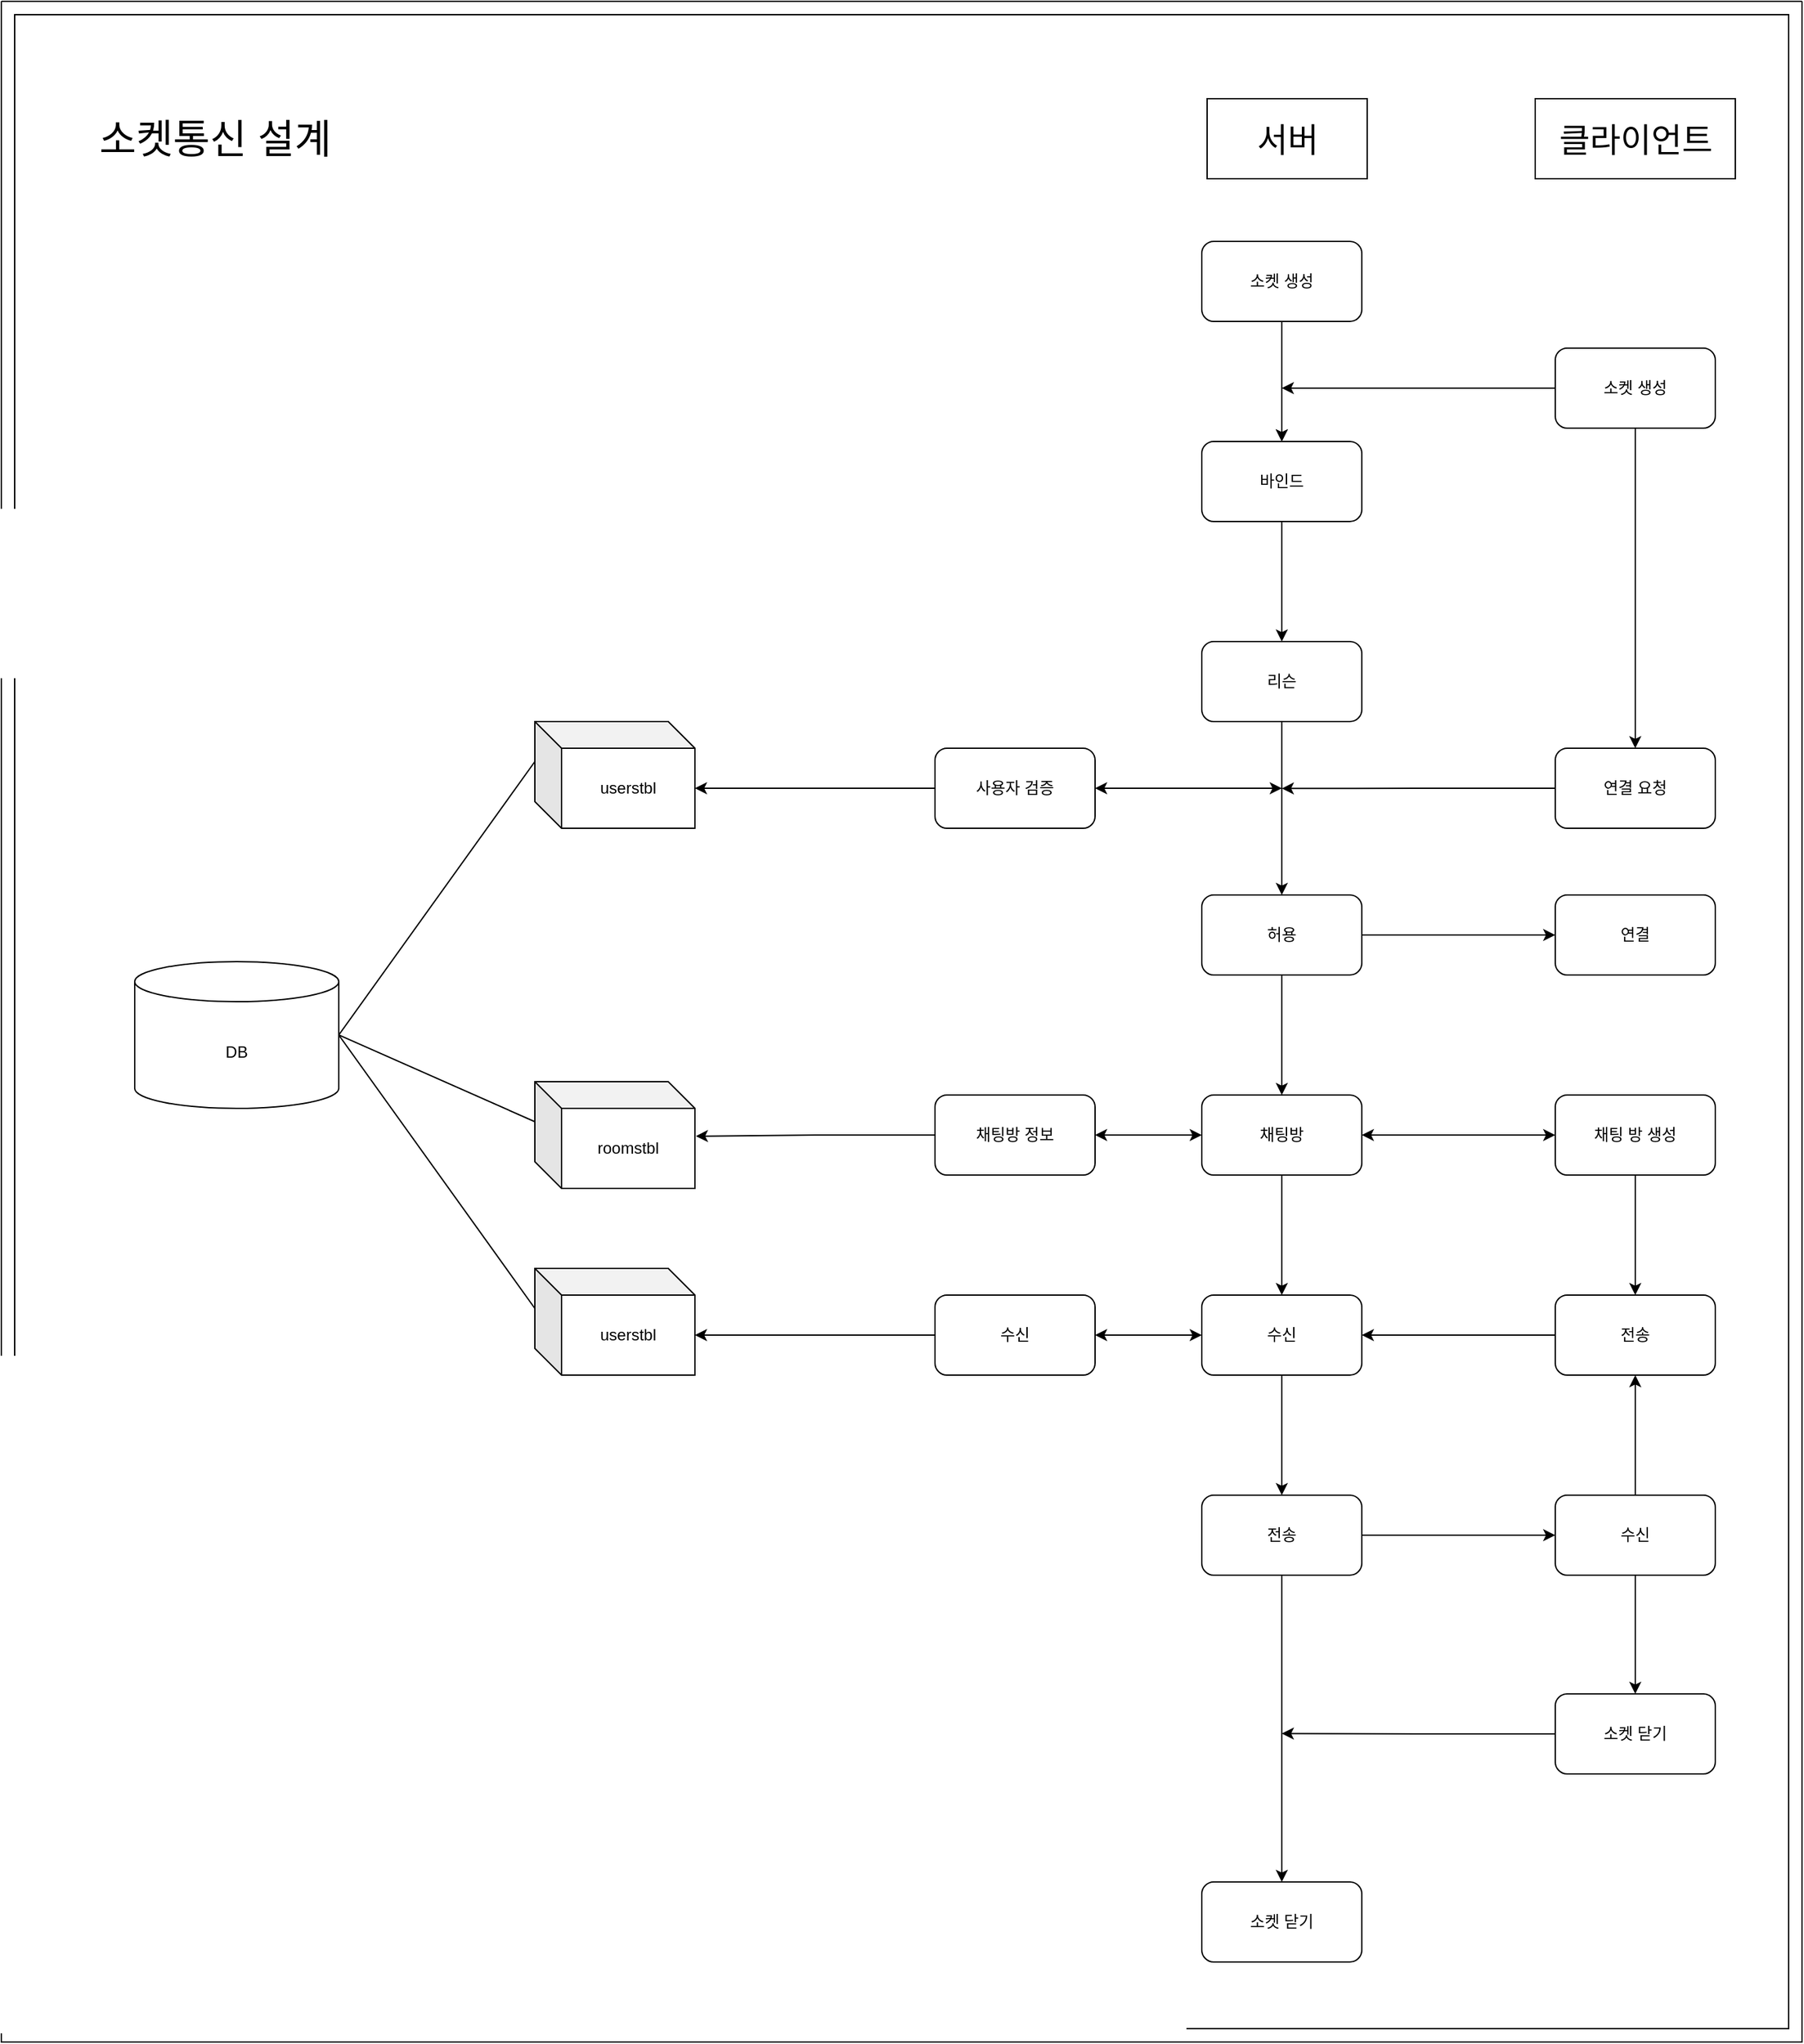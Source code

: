 <mxfile version="24.7.10">
  <diagram name="페이지-1" id="bTiiNHjyBIzRynycfl4v">
    <mxGraphModel dx="2514" dy="868" grid="1" gridSize="10" guides="1" tooltips="1" connect="1" arrows="1" fold="1" page="1" pageScale="1" pageWidth="827" pageHeight="1169" math="0" shadow="0">
      <root>
        <mxCell id="0" />
        <mxCell id="1" parent="0" />
        <mxCell id="yUY2D14tYoqnfr_yBajZ-43" value="" style="swimlane;startSize=0;" parent="1" vertex="1">
          <mxGeometry x="-550" y="30" width="1350" height="1530" as="geometry" />
        </mxCell>
        <mxCell id="s178CNuZc9Gh2SPo8cym-2" value="" style="rounded=0;whiteSpace=wrap;html=1;" vertex="1" parent="yUY2D14tYoqnfr_yBajZ-43">
          <mxGeometry x="10" y="10" width="1330" height="1510" as="geometry" />
        </mxCell>
        <mxCell id="g9z6lTZiuhYvATAemZ8_-34" value="수신" style="rounded=1;whiteSpace=wrap;html=1;" parent="yUY2D14tYoqnfr_yBajZ-43" vertex="1">
          <mxGeometry x="700" y="970" width="120" height="60" as="geometry" />
        </mxCell>
        <mxCell id="yUY2D14tYoqnfr_yBajZ-4" value="사용자 검증" style="rounded=1;whiteSpace=wrap;html=1;" parent="yUY2D14tYoqnfr_yBajZ-43" vertex="1">
          <mxGeometry x="700" y="560" width="120" height="60" as="geometry" />
        </mxCell>
        <mxCell id="yUY2D14tYoqnfr_yBajZ-15" value="userstbl" style="shape=cube;whiteSpace=wrap;html=1;boundedLbl=1;backgroundOutline=1;darkOpacity=0.05;darkOpacity2=0.1;" parent="yUY2D14tYoqnfr_yBajZ-43" vertex="1">
          <mxGeometry x="400" y="540" width="120" height="80" as="geometry" />
        </mxCell>
        <mxCell id="yUY2D14tYoqnfr_yBajZ-16" value="userstbl" style="shape=cube;whiteSpace=wrap;html=1;boundedLbl=1;backgroundOutline=1;darkOpacity=0.05;darkOpacity2=0.1;" parent="yUY2D14tYoqnfr_yBajZ-43" vertex="1">
          <mxGeometry x="400" y="950" width="120" height="80" as="geometry" />
        </mxCell>
        <mxCell id="yUY2D14tYoqnfr_yBajZ-24" value="채팅방 정보" style="rounded=1;whiteSpace=wrap;html=1;" parent="yUY2D14tYoqnfr_yBajZ-43" vertex="1">
          <mxGeometry x="700" y="820" width="120" height="60" as="geometry" />
        </mxCell>
        <mxCell id="yUY2D14tYoqnfr_yBajZ-35" value="roomstbl" style="shape=cube;whiteSpace=wrap;html=1;boundedLbl=1;backgroundOutline=1;darkOpacity=0.05;darkOpacity2=0.1;" parent="yUY2D14tYoqnfr_yBajZ-43" vertex="1">
          <mxGeometry x="400" y="810" width="120" height="80" as="geometry" />
        </mxCell>
        <mxCell id="yUY2D14tYoqnfr_yBajZ-36" style="edgeStyle=orthogonalEdgeStyle;rounded=0;orthogonalLoop=1;jettySize=auto;html=1;exitX=0;exitY=0.5;exitDx=0;exitDy=0;entryX=0;entryY=0;entryDx=120.0;entryDy=50;entryPerimeter=0;" parent="yUY2D14tYoqnfr_yBajZ-43" source="yUY2D14tYoqnfr_yBajZ-4" target="yUY2D14tYoqnfr_yBajZ-15" edge="1">
          <mxGeometry relative="1" as="geometry" />
        </mxCell>
        <mxCell id="yUY2D14tYoqnfr_yBajZ-37" style="edgeStyle=orthogonalEdgeStyle;rounded=0;orthogonalLoop=1;jettySize=auto;html=1;exitX=0;exitY=0.5;exitDx=0;exitDy=0;entryX=1.006;entryY=0.511;entryDx=0;entryDy=0;entryPerimeter=0;" parent="yUY2D14tYoqnfr_yBajZ-43" source="yUY2D14tYoqnfr_yBajZ-24" target="yUY2D14tYoqnfr_yBajZ-35" edge="1">
          <mxGeometry relative="1" as="geometry" />
        </mxCell>
        <mxCell id="yUY2D14tYoqnfr_yBajZ-38" style="edgeStyle=orthogonalEdgeStyle;rounded=0;orthogonalLoop=1;jettySize=auto;html=1;exitX=0;exitY=0.5;exitDx=0;exitDy=0;entryX=0;entryY=0;entryDx=120.0;entryDy=50;entryPerimeter=0;" parent="yUY2D14tYoqnfr_yBajZ-43" source="g9z6lTZiuhYvATAemZ8_-34" target="yUY2D14tYoqnfr_yBajZ-16" edge="1">
          <mxGeometry relative="1" as="geometry" />
        </mxCell>
        <mxCell id="yUY2D14tYoqnfr_yBajZ-41" value="DB" style="shape=cylinder3;whiteSpace=wrap;html=1;boundedLbl=1;backgroundOutline=1;size=15;" parent="yUY2D14tYoqnfr_yBajZ-43" vertex="1">
          <mxGeometry x="100" y="720" width="153" height="110" as="geometry" />
        </mxCell>
        <mxCell id="yUY2D14tYoqnfr_yBajZ-47" value="" style="endArrow=none;html=1;rounded=0;entryX=0;entryY=0;entryDx=0;entryDy=30;entryPerimeter=0;exitX=1;exitY=0.5;exitDx=0;exitDy=0;exitPerimeter=0;" parent="yUY2D14tYoqnfr_yBajZ-43" source="yUY2D14tYoqnfr_yBajZ-41" target="yUY2D14tYoqnfr_yBajZ-15" edge="1">
          <mxGeometry width="50" height="50" relative="1" as="geometry">
            <mxPoint x="330" y="870" as="sourcePoint" />
            <mxPoint x="380" y="820" as="targetPoint" />
          </mxGeometry>
        </mxCell>
        <mxCell id="yUY2D14tYoqnfr_yBajZ-48" value="" style="endArrow=none;html=1;rounded=0;entryX=0;entryY=0;entryDx=0;entryDy=30;entryPerimeter=0;exitX=1;exitY=0.5;exitDx=0;exitDy=0;exitPerimeter=0;" parent="yUY2D14tYoqnfr_yBajZ-43" source="yUY2D14tYoqnfr_yBajZ-41" target="yUY2D14tYoqnfr_yBajZ-16" edge="1">
          <mxGeometry width="50" height="50" relative="1" as="geometry">
            <mxPoint x="-60" y="790" as="sourcePoint" />
            <mxPoint x="380" y="820" as="targetPoint" />
          </mxGeometry>
        </mxCell>
        <mxCell id="yUY2D14tYoqnfr_yBajZ-49" value="" style="endArrow=none;html=1;rounded=0;entryX=0;entryY=0;entryDx=0;entryDy=30;entryPerimeter=0;exitX=1;exitY=0.5;exitDx=0;exitDy=0;exitPerimeter=0;" parent="yUY2D14tYoqnfr_yBajZ-43" source="yUY2D14tYoqnfr_yBajZ-41" target="yUY2D14tYoqnfr_yBajZ-35" edge="1">
          <mxGeometry width="50" height="50" relative="1" as="geometry">
            <mxPoint x="-50" y="710" as="sourcePoint" />
            <mxPoint x="380" y="820" as="targetPoint" />
          </mxGeometry>
        </mxCell>
        <mxCell id="g9z6lTZiuhYvATAemZ8_-8" value="연결 요청" style="rounded=1;whiteSpace=wrap;html=1;" parent="yUY2D14tYoqnfr_yBajZ-43" vertex="1">
          <mxGeometry x="1165" y="560" width="120" height="60" as="geometry" />
        </mxCell>
        <mxCell id="g9z6lTZiuhYvATAemZ8_-10" value="전송" style="rounded=1;whiteSpace=wrap;html=1;" parent="yUY2D14tYoqnfr_yBajZ-43" vertex="1">
          <mxGeometry x="1165" y="970" width="120" height="60" as="geometry" />
        </mxCell>
        <mxCell id="g9z6lTZiuhYvATAemZ8_-42" style="edgeStyle=orthogonalEdgeStyle;rounded=0;orthogonalLoop=1;jettySize=auto;html=1;exitX=0.5;exitY=0;exitDx=0;exitDy=0;entryX=0.5;entryY=1;entryDx=0;entryDy=0;" parent="yUY2D14tYoqnfr_yBajZ-43" source="g9z6lTZiuhYvATAemZ8_-12" target="g9z6lTZiuhYvATAemZ8_-10" edge="1">
          <mxGeometry relative="1" as="geometry" />
        </mxCell>
        <mxCell id="g9z6lTZiuhYvATAemZ8_-43" style="edgeStyle=orthogonalEdgeStyle;rounded=0;orthogonalLoop=1;jettySize=auto;html=1;exitX=0.5;exitY=1;exitDx=0;exitDy=0;entryX=0.5;entryY=0;entryDx=0;entryDy=0;" parent="yUY2D14tYoqnfr_yBajZ-43" source="g9z6lTZiuhYvATAemZ8_-12" target="g9z6lTZiuhYvATAemZ8_-14" edge="1">
          <mxGeometry relative="1" as="geometry" />
        </mxCell>
        <mxCell id="g9z6lTZiuhYvATAemZ8_-12" value="수신" style="rounded=1;whiteSpace=wrap;html=1;" parent="yUY2D14tYoqnfr_yBajZ-43" vertex="1">
          <mxGeometry x="1165" y="1120" width="120" height="60" as="geometry" />
        </mxCell>
        <mxCell id="g9z6lTZiuhYvATAemZ8_-14" value="소켓 닫기" style="rounded=1;whiteSpace=wrap;html=1;" parent="yUY2D14tYoqnfr_yBajZ-43" vertex="1">
          <mxGeometry x="1165" y="1269" width="120" height="60" as="geometry" />
        </mxCell>
        <mxCell id="g9z6lTZiuhYvATAemZ8_-25" style="edgeStyle=orthogonalEdgeStyle;rounded=0;orthogonalLoop=1;jettySize=auto;html=1;exitX=0.5;exitY=1;exitDx=0;exitDy=0;entryX=0.5;entryY=0;entryDx=0;entryDy=0;" parent="yUY2D14tYoqnfr_yBajZ-43" source="g9z6lTZiuhYvATAemZ8_-23" target="g9z6lTZiuhYvATAemZ8_-8" edge="1">
          <mxGeometry relative="1" as="geometry" />
        </mxCell>
        <mxCell id="g9z6lTZiuhYvATAemZ8_-23" value="소켓 생성" style="rounded=1;whiteSpace=wrap;html=1;" parent="yUY2D14tYoqnfr_yBajZ-43" vertex="1">
          <mxGeometry x="1165" y="260" width="120" height="60" as="geometry" />
        </mxCell>
        <mxCell id="yUY2D14tYoqnfr_yBajZ-34" style="edgeStyle=orthogonalEdgeStyle;rounded=0;orthogonalLoop=1;jettySize=auto;html=1;exitX=0.5;exitY=1;exitDx=0;exitDy=0;entryX=0.5;entryY=0;entryDx=0;entryDy=0;" parent="yUY2D14tYoqnfr_yBajZ-43" source="yUY2D14tYoqnfr_yBajZ-18" target="g9z6lTZiuhYvATAemZ8_-10" edge="1">
          <mxGeometry relative="1" as="geometry" />
        </mxCell>
        <mxCell id="yUY2D14tYoqnfr_yBajZ-18" value="채팅 방 생성" style="rounded=1;whiteSpace=wrap;html=1;" parent="yUY2D14tYoqnfr_yBajZ-43" vertex="1">
          <mxGeometry x="1165" y="820" width="120" height="60" as="geometry" />
        </mxCell>
        <mxCell id="yUY2D14tYoqnfr_yBajZ-20" value="연결" style="rounded=1;whiteSpace=wrap;html=1;" parent="yUY2D14tYoqnfr_yBajZ-43" vertex="1">
          <mxGeometry x="1165" y="670" width="120" height="60" as="geometry" />
        </mxCell>
        <mxCell id="s178CNuZc9Gh2SPo8cym-4" value="" style="rounded=0;whiteSpace=wrap;html=1;" vertex="1" parent="yUY2D14tYoqnfr_yBajZ-43">
          <mxGeometry x="1150" y="73" width="150" height="60" as="geometry" />
        </mxCell>
        <mxCell id="s178CNuZc9Gh2SPo8cym-3" value="" style="rounded=0;whiteSpace=wrap;html=1;" vertex="1" parent="yUY2D14tYoqnfr_yBajZ-43">
          <mxGeometry x="904" y="73" width="120" height="60" as="geometry" />
        </mxCell>
        <mxCell id="g9z6lTZiuhYvATAemZ8_-32" value="클라이언트" style="text;html=1;align=center;verticalAlign=middle;resizable=0;points=[];autosize=1;strokeColor=none;fillColor=none;fontSize=25;" parent="yUY2D14tYoqnfr_yBajZ-43" vertex="1">
          <mxGeometry x="1150" y="83" width="150" height="40" as="geometry" />
        </mxCell>
        <mxCell id="g9z6lTZiuhYvATAemZ8_-16" style="edgeStyle=orthogonalEdgeStyle;rounded=0;orthogonalLoop=1;jettySize=auto;html=1;exitX=0.5;exitY=1;exitDx=0;exitDy=0;entryX=0.5;entryY=0;entryDx=0;entryDy=0;" parent="1" target="g9z6lTZiuhYvATAemZ8_-4" edge="1">
          <mxGeometry relative="1" as="geometry">
            <mxPoint x="410" y="350" as="sourcePoint" />
          </mxGeometry>
        </mxCell>
        <mxCell id="g9z6lTZiuhYvATAemZ8_-3" value="소켓 생성" style="rounded=1;whiteSpace=wrap;html=1;" parent="1" vertex="1">
          <mxGeometry x="350" y="210" width="120" height="60" as="geometry" />
        </mxCell>
        <mxCell id="g9z6lTZiuhYvATAemZ8_-17" style="edgeStyle=orthogonalEdgeStyle;rounded=0;orthogonalLoop=1;jettySize=auto;html=1;exitX=0.5;exitY=1;exitDx=0;exitDy=0;entryX=0.5;entryY=0;entryDx=0;entryDy=0;" parent="1" source="g9z6lTZiuhYvATAemZ8_-4" target="g9z6lTZiuhYvATAemZ8_-5" edge="1">
          <mxGeometry relative="1" as="geometry" />
        </mxCell>
        <mxCell id="g9z6lTZiuhYvATAemZ8_-4" value="바인드" style="rounded=1;whiteSpace=wrap;html=1;" parent="1" vertex="1">
          <mxGeometry x="350" y="360" width="120" height="60" as="geometry" />
        </mxCell>
        <mxCell id="g9z6lTZiuhYvATAemZ8_-18" style="edgeStyle=orthogonalEdgeStyle;rounded=0;orthogonalLoop=1;jettySize=auto;html=1;exitX=0.5;exitY=1;exitDx=0;exitDy=0;entryX=0.5;entryY=0;entryDx=0;entryDy=0;" parent="1" source="g9z6lTZiuhYvATAemZ8_-5" target="g9z6lTZiuhYvATAemZ8_-6" edge="1">
          <mxGeometry relative="1" as="geometry" />
        </mxCell>
        <mxCell id="g9z6lTZiuhYvATAemZ8_-5" value="리슨" style="rounded=1;whiteSpace=wrap;html=1;" parent="1" vertex="1">
          <mxGeometry x="350" y="510" width="120" height="60" as="geometry" />
        </mxCell>
        <mxCell id="yUY2D14tYoqnfr_yBajZ-22" style="edgeStyle=orthogonalEdgeStyle;rounded=0;orthogonalLoop=1;jettySize=auto;html=1;exitX=1;exitY=0.5;exitDx=0;exitDy=0;entryX=0;entryY=0.5;entryDx=0;entryDy=0;" parent="1" source="g9z6lTZiuhYvATAemZ8_-6" target="yUY2D14tYoqnfr_yBajZ-20" edge="1">
          <mxGeometry relative="1" as="geometry" />
        </mxCell>
        <mxCell id="yUY2D14tYoqnfr_yBajZ-32" style="edgeStyle=orthogonalEdgeStyle;rounded=0;orthogonalLoop=1;jettySize=auto;html=1;exitX=0.5;exitY=1;exitDx=0;exitDy=0;entryX=0.5;entryY=0;entryDx=0;entryDy=0;" parent="1" source="g9z6lTZiuhYvATAemZ8_-6" target="yUY2D14tYoqnfr_yBajZ-19" edge="1">
          <mxGeometry relative="1" as="geometry" />
        </mxCell>
        <mxCell id="g9z6lTZiuhYvATAemZ8_-6" value="허용" style="rounded=1;whiteSpace=wrap;html=1;" parent="1" vertex="1">
          <mxGeometry x="350" y="700" width="120" height="60" as="geometry" />
        </mxCell>
        <mxCell id="yUY2D14tYoqnfr_yBajZ-21" style="edgeStyle=orthogonalEdgeStyle;rounded=0;orthogonalLoop=1;jettySize=auto;html=1;exitX=0;exitY=0.5;exitDx=0;exitDy=0;" parent="1" source="g9z6lTZiuhYvATAemZ8_-8" edge="1">
          <mxGeometry relative="1" as="geometry">
            <mxPoint x="410" y="620.143" as="targetPoint" />
          </mxGeometry>
        </mxCell>
        <mxCell id="g9z6lTZiuhYvATAemZ8_-38" style="edgeStyle=orthogonalEdgeStyle;rounded=0;orthogonalLoop=1;jettySize=auto;html=1;exitX=0.5;exitY=1;exitDx=0;exitDy=0;entryX=0.5;entryY=0;entryDx=0;entryDy=0;" parent="1" source="g9z6lTZiuhYvATAemZ8_-9" target="g9z6lTZiuhYvATAemZ8_-11" edge="1">
          <mxGeometry relative="1" as="geometry" />
        </mxCell>
        <mxCell id="g9z6lTZiuhYvATAemZ8_-9" value="수신" style="rounded=1;whiteSpace=wrap;html=1;" parent="1" vertex="1">
          <mxGeometry x="350" y="1000" width="120" height="60" as="geometry" />
        </mxCell>
        <mxCell id="g9z6lTZiuhYvATAemZ8_-29" style="edgeStyle=orthogonalEdgeStyle;rounded=0;orthogonalLoop=1;jettySize=auto;html=1;exitX=0;exitY=0.5;exitDx=0;exitDy=0;entryX=1;entryY=0.5;entryDx=0;entryDy=0;" parent="1" source="g9z6lTZiuhYvATAemZ8_-10" target="g9z6lTZiuhYvATAemZ8_-9" edge="1">
          <mxGeometry relative="1" as="geometry" />
        </mxCell>
        <mxCell id="g9z6lTZiuhYvATAemZ8_-41" style="edgeStyle=orthogonalEdgeStyle;rounded=0;orthogonalLoop=1;jettySize=auto;html=1;exitX=1;exitY=0.5;exitDx=0;exitDy=0;entryX=0;entryY=0.5;entryDx=0;entryDy=0;" parent="1" source="g9z6lTZiuhYvATAemZ8_-11" target="g9z6lTZiuhYvATAemZ8_-12" edge="1">
          <mxGeometry relative="1" as="geometry" />
        </mxCell>
        <mxCell id="g9z6lTZiuhYvATAemZ8_-44" style="edgeStyle=orthogonalEdgeStyle;rounded=0;orthogonalLoop=1;jettySize=auto;html=1;exitX=0.5;exitY=1;exitDx=0;exitDy=0;entryX=0.5;entryY=0;entryDx=0;entryDy=0;" parent="1" source="g9z6lTZiuhYvATAemZ8_-11" target="g9z6lTZiuhYvATAemZ8_-15" edge="1">
          <mxGeometry relative="1" as="geometry" />
        </mxCell>
        <mxCell id="g9z6lTZiuhYvATAemZ8_-11" value="전송" style="rounded=1;whiteSpace=wrap;html=1;" parent="1" vertex="1">
          <mxGeometry x="350" y="1150" width="120" height="60" as="geometry" />
        </mxCell>
        <mxCell id="yUY2D14tYoqnfr_yBajZ-31" style="edgeStyle=orthogonalEdgeStyle;rounded=0;orthogonalLoop=1;jettySize=auto;html=1;exitX=0;exitY=0.5;exitDx=0;exitDy=0;" parent="1" source="g9z6lTZiuhYvATAemZ8_-14" edge="1">
          <mxGeometry relative="1" as="geometry">
            <mxPoint x="410" y="1328.714" as="targetPoint" />
          </mxGeometry>
        </mxCell>
        <mxCell id="g9z6lTZiuhYvATAemZ8_-15" value="소켓 닫기" style="rounded=1;whiteSpace=wrap;html=1;" parent="1" vertex="1">
          <mxGeometry x="350" y="1440" width="120" height="60" as="geometry" />
        </mxCell>
        <mxCell id="g9z6lTZiuhYvATAemZ8_-22" value="" style="edgeStyle=orthogonalEdgeStyle;rounded=0;orthogonalLoop=1;jettySize=auto;html=1;exitX=0.5;exitY=1;exitDx=0;exitDy=0;entryX=0.5;entryY=0;entryDx=0;entryDy=0;" parent="1" source="g9z6lTZiuhYvATAemZ8_-3" target="g9z6lTZiuhYvATAemZ8_-4" edge="1">
          <mxGeometry relative="1" as="geometry">
            <mxPoint x="410" y="270" as="sourcePoint" />
            <mxPoint x="410" y="290" as="targetPoint" />
          </mxGeometry>
        </mxCell>
        <mxCell id="g9z6lTZiuhYvATAemZ8_-24" style="edgeStyle=orthogonalEdgeStyle;rounded=0;orthogonalLoop=1;jettySize=auto;html=1;exitX=0;exitY=0.5;exitDx=0;exitDy=0;" parent="1" source="g9z6lTZiuhYvATAemZ8_-23" edge="1">
          <mxGeometry relative="1" as="geometry">
            <mxPoint x="410" y="320" as="targetPoint" />
          </mxGeometry>
        </mxCell>
        <mxCell id="g9z6lTZiuhYvATAemZ8_-31" value="서버" style="text;html=1;align=center;verticalAlign=middle;resizable=0;points=[];autosize=1;strokeColor=none;fillColor=none;fontSize=25;" parent="1" vertex="1">
          <mxGeometry x="379" y="113" width="70" height="40" as="geometry" />
        </mxCell>
        <mxCell id="yUY2D14tYoqnfr_yBajZ-9" value="" style="endArrow=classic;startArrow=classic;html=1;rounded=0;exitX=1;exitY=0.5;exitDx=0;exitDy=0;" parent="1" source="yUY2D14tYoqnfr_yBajZ-4" edge="1">
          <mxGeometry width="50" height="50" relative="1" as="geometry">
            <mxPoint x="390" y="620" as="sourcePoint" />
            <mxPoint x="410" y="620" as="targetPoint" />
          </mxGeometry>
        </mxCell>
        <mxCell id="yUY2D14tYoqnfr_yBajZ-33" style="edgeStyle=orthogonalEdgeStyle;rounded=0;orthogonalLoop=1;jettySize=auto;html=1;exitX=0.5;exitY=1;exitDx=0;exitDy=0;entryX=0.5;entryY=0;entryDx=0;entryDy=0;" parent="1" source="yUY2D14tYoqnfr_yBajZ-19" target="g9z6lTZiuhYvATAemZ8_-9" edge="1">
          <mxGeometry relative="1" as="geometry" />
        </mxCell>
        <mxCell id="yUY2D14tYoqnfr_yBajZ-19" value="채팅방" style="rounded=1;whiteSpace=wrap;html=1;" parent="1" vertex="1">
          <mxGeometry x="350" y="850" width="120" height="60" as="geometry" />
        </mxCell>
        <mxCell id="yUY2D14tYoqnfr_yBajZ-25" value="" style="endArrow=classic;startArrow=classic;html=1;rounded=0;entryX=0;entryY=0.5;entryDx=0;entryDy=0;exitX=1;exitY=0.5;exitDx=0;exitDy=0;" parent="1" source="yUY2D14tYoqnfr_yBajZ-19" target="yUY2D14tYoqnfr_yBajZ-18" edge="1">
          <mxGeometry width="50" height="50" relative="1" as="geometry">
            <mxPoint x="130" y="1070" as="sourcePoint" />
            <mxPoint x="180" y="1020" as="targetPoint" />
          </mxGeometry>
        </mxCell>
        <mxCell id="yUY2D14tYoqnfr_yBajZ-26" value="" style="endArrow=classic;startArrow=classic;html=1;rounded=0;entryX=0;entryY=0.5;entryDx=0;entryDy=0;exitX=1;exitY=0.5;exitDx=0;exitDy=0;" parent="1" source="yUY2D14tYoqnfr_yBajZ-24" target="yUY2D14tYoqnfr_yBajZ-19" edge="1">
          <mxGeometry width="50" height="50" relative="1" as="geometry">
            <mxPoint x="130" y="1070" as="sourcePoint" />
            <mxPoint x="180" y="1020" as="targetPoint" />
          </mxGeometry>
        </mxCell>
        <mxCell id="yUY2D14tYoqnfr_yBajZ-40" value="" style="endArrow=classic;startArrow=classic;html=1;rounded=0;entryX=0;entryY=0.5;entryDx=0;entryDy=0;exitX=1;exitY=0.5;exitDx=0;exitDy=0;" parent="1" source="g9z6lTZiuhYvATAemZ8_-34" target="g9z6lTZiuhYvATAemZ8_-9" edge="1">
          <mxGeometry width="50" height="50" relative="1" as="geometry">
            <mxPoint x="130" y="1070" as="sourcePoint" />
            <mxPoint x="180" y="1020" as="targetPoint" />
          </mxGeometry>
        </mxCell>
        <mxCell id="s178CNuZc9Gh2SPo8cym-1" value="소켓통신 설계" style="text;html=1;align=center;verticalAlign=middle;resizable=0;points=[];autosize=1;strokeColor=none;fillColor=none;fontSize=30;" vertex="1" parent="1">
          <mxGeometry x="-495" y="108" width="210" height="50" as="geometry" />
        </mxCell>
      </root>
    </mxGraphModel>
  </diagram>
</mxfile>
